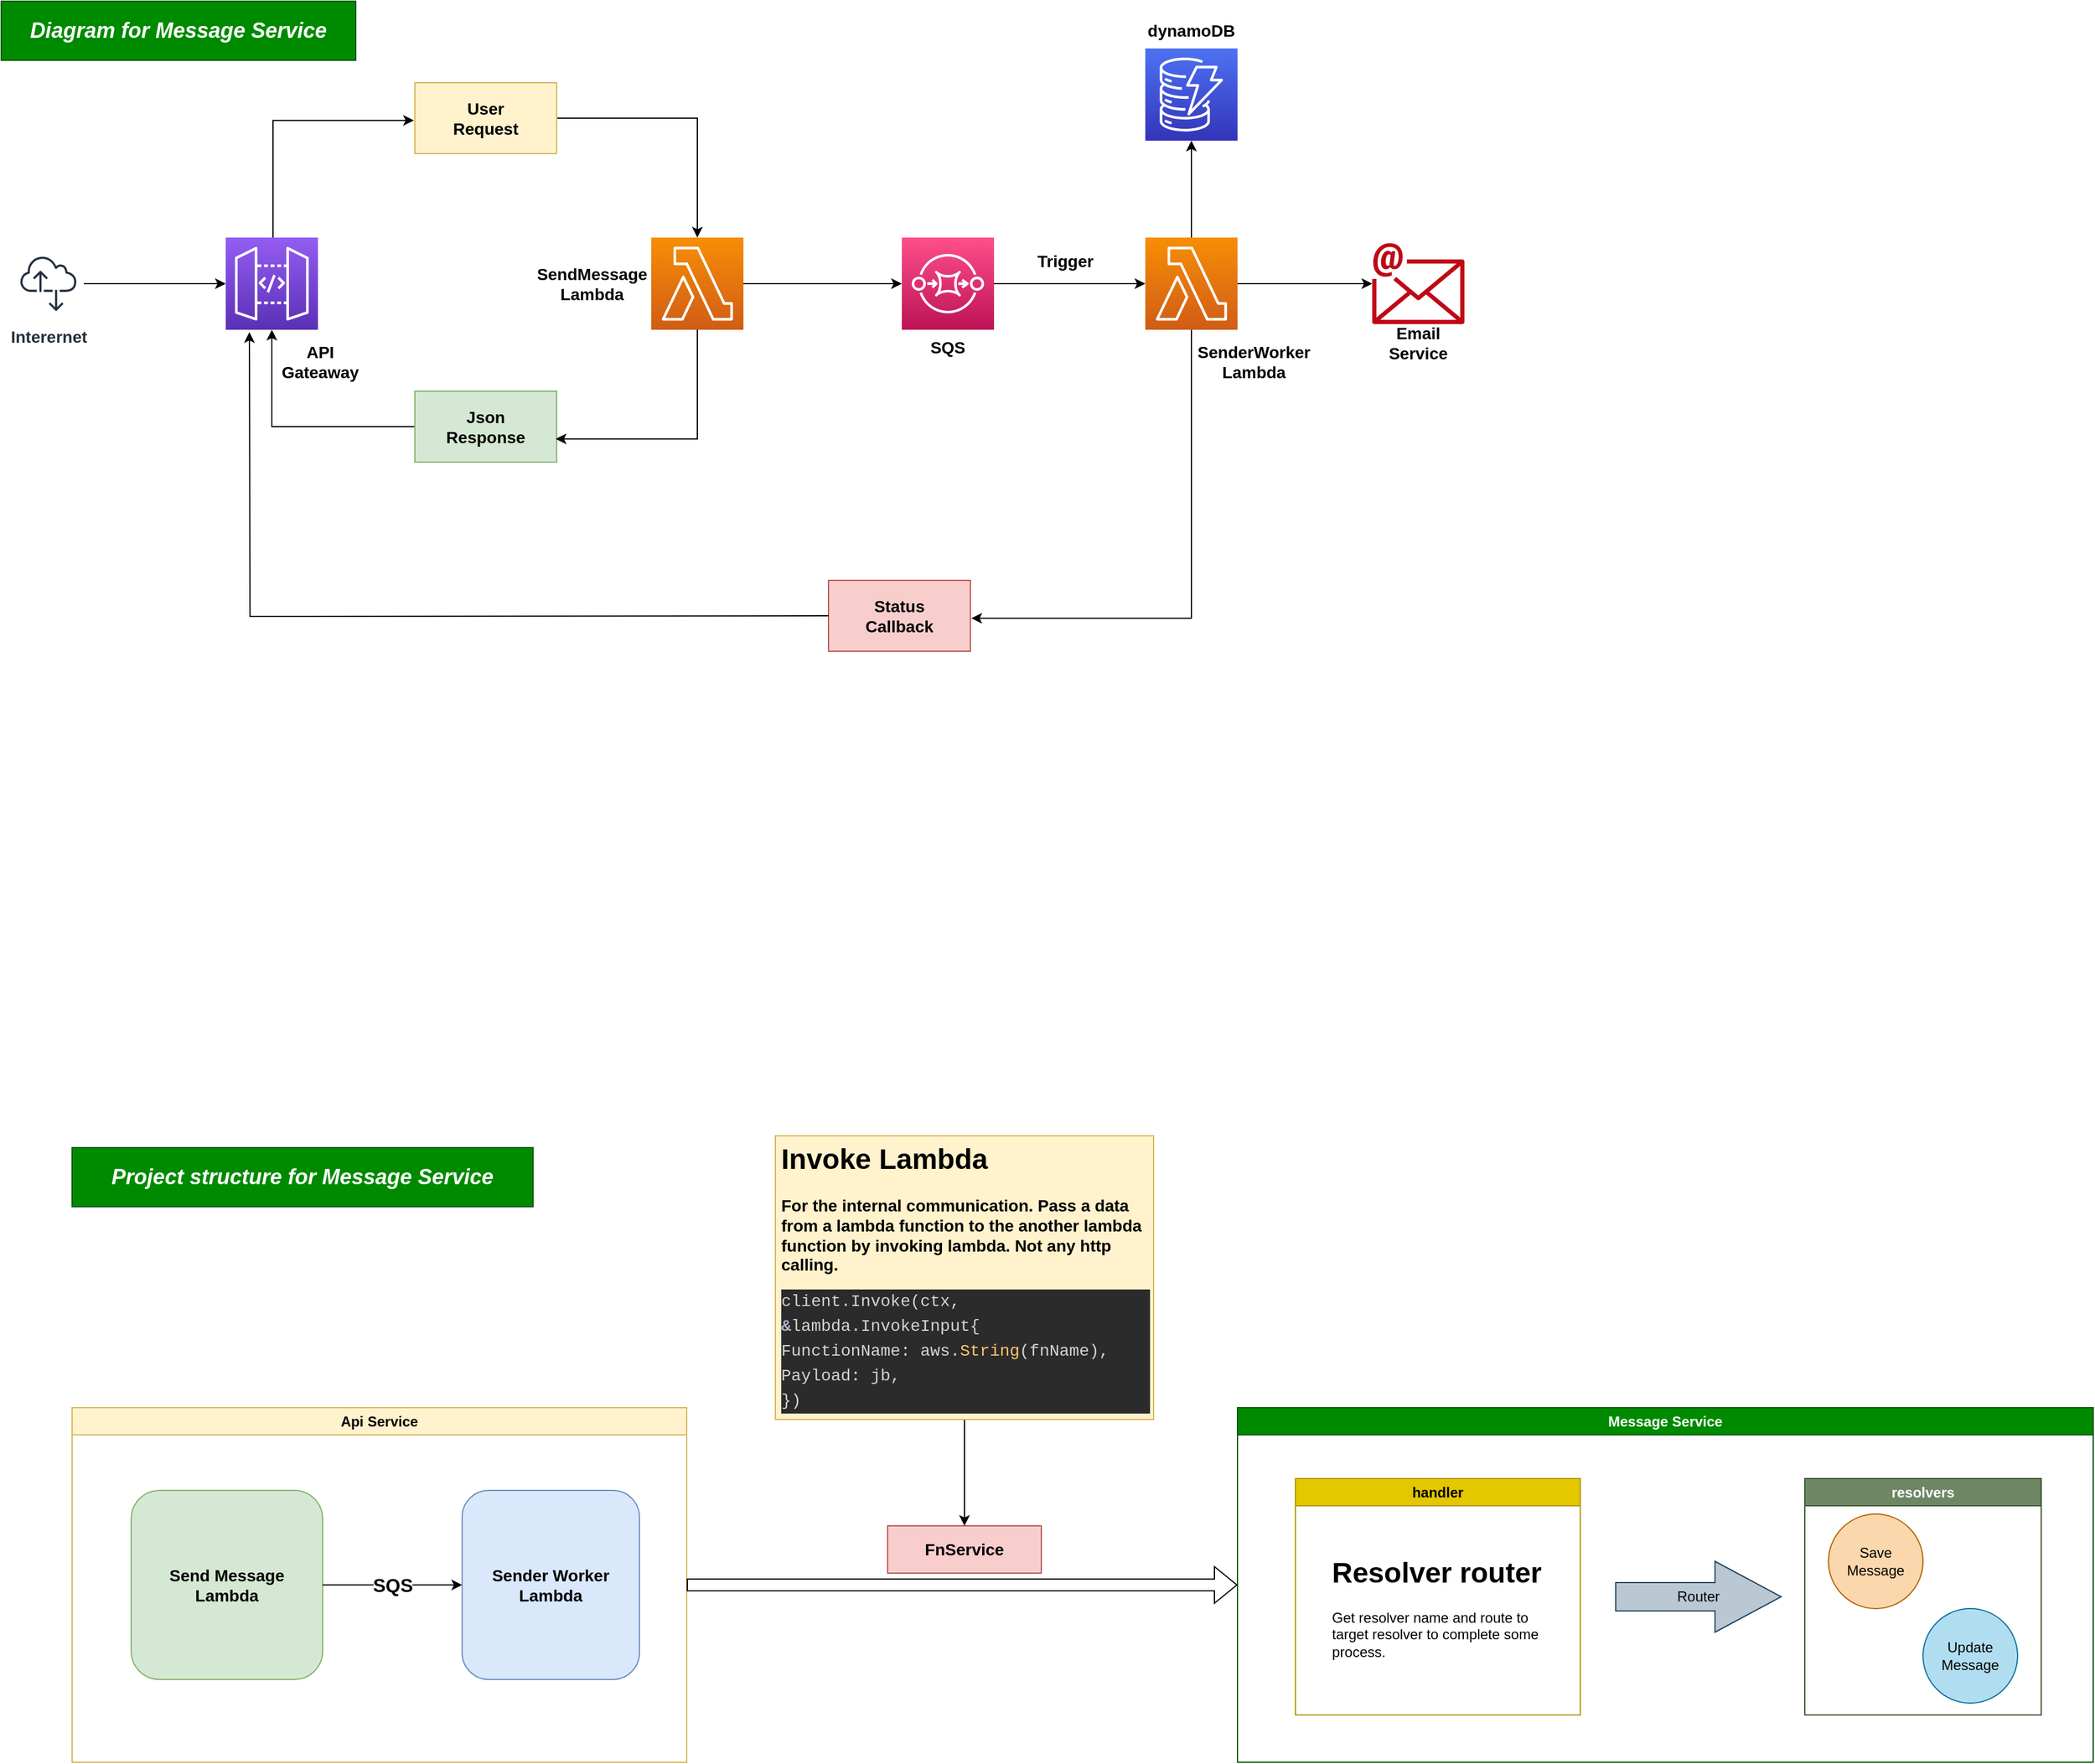 <mxfile version="21.3.3" type="github">
  <diagram id="ZTbM8DwjV0BJ23-4vNRd" name="Page-1">
    <mxGraphModel dx="1762" dy="703" grid="1" gridSize="10" guides="1" tooltips="1" connect="1" arrows="1" fold="1" page="1" pageScale="1" pageWidth="3300" pageHeight="4681" math="0" shadow="0">
      <root>
        <mxCell id="0" />
        <mxCell id="1" parent="0" />
        <mxCell id="XTAPi4LdTYdcreZ4F3mr-39" style="edgeStyle=orthogonalEdgeStyle;rounded=0;orthogonalLoop=1;jettySize=auto;html=1;entryX=-0.007;entryY=0.532;entryDx=0;entryDy=0;entryPerimeter=0;fontSize=14;" parent="1" source="XTAPi4LdTYdcreZ4F3mr-1" target="XTAPi4LdTYdcreZ4F3mr-7" edge="1">
          <mxGeometry relative="1" as="geometry">
            <Array as="points">
              <mxPoint x="1040" y="851" />
            </Array>
          </mxGeometry>
        </mxCell>
        <mxCell id="XTAPi4LdTYdcreZ4F3mr-1" value="" style="sketch=0;points=[[0,0,0],[0.25,0,0],[0.5,0,0],[0.75,0,0],[1,0,0],[0,1,0],[0.25,1,0],[0.5,1,0],[0.75,1,0],[1,1,0],[0,0.25,0],[0,0.5,0],[0,0.75,0],[1,0.25,0],[1,0.5,0],[1,0.75,0]];outlineConnect=0;fontColor=#232F3E;gradientColor=#945DF2;gradientDirection=north;fillColor=#5A30B5;strokeColor=#ffffff;dashed=0;verticalLabelPosition=bottom;verticalAlign=top;align=center;html=1;fontSize=12;fontStyle=0;aspect=fixed;shape=mxgraph.aws4.resourceIcon;resIcon=mxgraph.aws4.api_gateway;" parent="1" vertex="1">
          <mxGeometry x="1000" y="950" width="78" height="78" as="geometry" />
        </mxCell>
        <mxCell id="XTAPi4LdTYdcreZ4F3mr-42" style="edgeStyle=orthogonalEdgeStyle;rounded=0;orthogonalLoop=1;jettySize=auto;html=1;entryX=0.5;entryY=0;entryDx=0;entryDy=0;entryPerimeter=0;fontSize=14;" parent="1" source="XTAPi4LdTYdcreZ4F3mr-7" target="XTAPi4LdTYdcreZ4F3mr-9" edge="1">
          <mxGeometry relative="1" as="geometry" />
        </mxCell>
        <mxCell id="XTAPi4LdTYdcreZ4F3mr-7" value="" style="verticalLabelPosition=bottom;verticalAlign=top;html=1;shape=mxgraph.basic.rect;fillColor2=none;strokeWidth=1;size=20;indent=5;fillColor=#fff2cc;strokeColor=#d6b656;" parent="1" vertex="1">
          <mxGeometry x="1160" y="819" width="120" height="60" as="geometry" />
        </mxCell>
        <mxCell id="XTAPi4LdTYdcreZ4F3mr-55" style="edgeStyle=orthogonalEdgeStyle;rounded=0;orthogonalLoop=1;jettySize=auto;html=1;entryX=0.5;entryY=1;entryDx=0;entryDy=0;entryPerimeter=0;fontSize=14;" parent="1" source="XTAPi4LdTYdcreZ4F3mr-8" target="XTAPi4LdTYdcreZ4F3mr-1" edge="1">
          <mxGeometry relative="1" as="geometry" />
        </mxCell>
        <mxCell id="XTAPi4LdTYdcreZ4F3mr-8" value="" style="verticalLabelPosition=bottom;verticalAlign=top;html=1;shape=mxgraph.basic.rect;fillColor2=none;strokeWidth=1;size=20;indent=5;fillColor=#d5e8d4;strokeColor=#82b366;" parent="1" vertex="1">
          <mxGeometry x="1160" y="1080" width="120" height="60" as="geometry" />
        </mxCell>
        <mxCell id="XTAPi4LdTYdcreZ4F3mr-24" style="edgeStyle=orthogonalEdgeStyle;rounded=0;orthogonalLoop=1;jettySize=auto;html=1;entryX=0;entryY=0.5;entryDx=0;entryDy=0;entryPerimeter=0;" parent="1" source="XTAPi4LdTYdcreZ4F3mr-9" target="XTAPi4LdTYdcreZ4F3mr-10" edge="1">
          <mxGeometry relative="1" as="geometry" />
        </mxCell>
        <mxCell id="XTAPi4LdTYdcreZ4F3mr-54" style="edgeStyle=orthogonalEdgeStyle;rounded=0;orthogonalLoop=1;jettySize=auto;html=1;entryX=0.993;entryY=0.673;entryDx=0;entryDy=0;entryPerimeter=0;fontSize=14;" parent="1" source="XTAPi4LdTYdcreZ4F3mr-9" target="XTAPi4LdTYdcreZ4F3mr-8" edge="1">
          <mxGeometry relative="1" as="geometry">
            <Array as="points">
              <mxPoint x="1399" y="1120" />
            </Array>
          </mxGeometry>
        </mxCell>
        <mxCell id="XTAPi4LdTYdcreZ4F3mr-9" value="" style="sketch=0;points=[[0,0,0],[0.25,0,0],[0.5,0,0],[0.75,0,0],[1,0,0],[0,1,0],[0.25,1,0],[0.5,1,0],[0.75,1,0],[1,1,0],[0,0.25,0],[0,0.5,0],[0,0.75,0],[1,0.25,0],[1,0.5,0],[1,0.75,0]];outlineConnect=0;fontColor=#232F3E;gradientColor=#F78E04;gradientDirection=north;fillColor=#D05C17;strokeColor=#ffffff;dashed=0;verticalLabelPosition=bottom;verticalAlign=top;align=center;html=1;fontSize=12;fontStyle=0;aspect=fixed;shape=mxgraph.aws4.resourceIcon;resIcon=mxgraph.aws4.lambda;" parent="1" vertex="1">
          <mxGeometry x="1360" y="950" width="78" height="78" as="geometry" />
        </mxCell>
        <mxCell id="XTAPi4LdTYdcreZ4F3mr-25" style="edgeStyle=orthogonalEdgeStyle;rounded=0;orthogonalLoop=1;jettySize=auto;html=1;entryX=0;entryY=0.5;entryDx=0;entryDy=0;entryPerimeter=0;" parent="1" source="XTAPi4LdTYdcreZ4F3mr-10" target="XTAPi4LdTYdcreZ4F3mr-14" edge="1">
          <mxGeometry relative="1" as="geometry" />
        </mxCell>
        <mxCell id="XTAPi4LdTYdcreZ4F3mr-10" value="" style="sketch=0;points=[[0,0,0],[0.25,0,0],[0.5,0,0],[0.75,0,0],[1,0,0],[0,1,0],[0.25,1,0],[0.5,1,0],[0.75,1,0],[1,1,0],[0,0.25,0],[0,0.5,0],[0,0.75,0],[1,0.25,0],[1,0.5,0],[1,0.75,0]];outlineConnect=0;fontColor=#232F3E;gradientColor=#FF4F8B;gradientDirection=north;fillColor=#BC1356;strokeColor=#ffffff;dashed=0;verticalLabelPosition=bottom;verticalAlign=top;align=center;html=1;fontSize=12;fontStyle=0;aspect=fixed;shape=mxgraph.aws4.resourceIcon;resIcon=mxgraph.aws4.sqs;" parent="1" vertex="1">
          <mxGeometry x="1572" y="950" width="78" height="78" as="geometry" />
        </mxCell>
        <mxCell id="XTAPi4LdTYdcreZ4F3mr-11" value="" style="sketch=0;points=[[0,0,0],[0.25,0,0],[0.5,0,0],[0.75,0,0],[1,0,0],[0,1,0],[0.25,1,0],[0.5,1,0],[0.75,1,0],[1,1,0],[0,0.25,0],[0,0.5,0],[0,0.75,0],[1,0.25,0],[1,0.5,0],[1,0.75,0]];outlineConnect=0;fontColor=#232F3E;gradientColor=#4D72F3;gradientDirection=north;fillColor=#3334B9;strokeColor=#ffffff;dashed=0;verticalLabelPosition=bottom;verticalAlign=top;align=center;html=1;fontSize=12;fontStyle=0;aspect=fixed;shape=mxgraph.aws4.resourceIcon;resIcon=mxgraph.aws4.dynamodb;" parent="1" vertex="1">
          <mxGeometry x="1778" y="790" width="78" height="78" as="geometry" />
        </mxCell>
        <mxCell id="XTAPi4LdTYdcreZ4F3mr-12" value="" style="sketch=0;outlineConnect=0;fontColor=#232F3E;gradientColor=none;fillColor=#BF0816;strokeColor=none;dashed=0;verticalLabelPosition=bottom;verticalAlign=top;align=center;html=1;fontSize=12;fontStyle=0;aspect=fixed;shape=mxgraph.aws4.email;" parent="1" vertex="1">
          <mxGeometry x="1970" y="954.5" width="78" height="69" as="geometry" />
        </mxCell>
        <mxCell id="XTAPi4LdTYdcreZ4F3mr-13" value="" style="verticalLabelPosition=bottom;verticalAlign=top;html=1;shape=mxgraph.basic.rect;fillColor2=none;strokeWidth=1;size=20;indent=5;fillColor=#f8cecc;strokeColor=#b85450;" parent="1" vertex="1">
          <mxGeometry x="1510" y="1240" width="120" height="60" as="geometry" />
        </mxCell>
        <mxCell id="XTAPi4LdTYdcreZ4F3mr-26" style="edgeStyle=orthogonalEdgeStyle;rounded=0;orthogonalLoop=1;jettySize=auto;html=1;entryX=0.5;entryY=1;entryDx=0;entryDy=0;entryPerimeter=0;" parent="1" source="XTAPi4LdTYdcreZ4F3mr-14" target="XTAPi4LdTYdcreZ4F3mr-11" edge="1">
          <mxGeometry relative="1" as="geometry" />
        </mxCell>
        <mxCell id="XTAPi4LdTYdcreZ4F3mr-28" style="edgeStyle=orthogonalEdgeStyle;rounded=0;orthogonalLoop=1;jettySize=auto;html=1;" parent="1" source="XTAPi4LdTYdcreZ4F3mr-14" target="XTAPi4LdTYdcreZ4F3mr-12" edge="1">
          <mxGeometry relative="1" as="geometry" />
        </mxCell>
        <mxCell id="XTAPi4LdTYdcreZ4F3mr-37" style="edgeStyle=orthogonalEdgeStyle;rounded=0;orthogonalLoop=1;jettySize=auto;html=1;entryX=1.007;entryY=0.535;entryDx=0;entryDy=0;entryPerimeter=0;fontSize=14;" parent="1" source="XTAPi4LdTYdcreZ4F3mr-14" target="XTAPi4LdTYdcreZ4F3mr-13" edge="1">
          <mxGeometry relative="1" as="geometry">
            <Array as="points">
              <mxPoint x="1817" y="1272" />
            </Array>
          </mxGeometry>
        </mxCell>
        <mxCell id="XTAPi4LdTYdcreZ4F3mr-14" value="" style="sketch=0;points=[[0,0,0],[0.25,0,0],[0.5,0,0],[0.75,0,0],[1,0,0],[0,1,0],[0.25,1,0],[0.5,1,0],[0.75,1,0],[1,1,0],[0,0.25,0],[0,0.5,0],[0,0.75,0],[1,0.25,0],[1,0.5,0],[1,0.75,0]];outlineConnect=0;fontColor=#232F3E;gradientColor=#F78E04;gradientDirection=north;fillColor=#D05C17;strokeColor=#ffffff;dashed=0;verticalLabelPosition=bottom;verticalAlign=top;align=center;html=1;fontSize=12;fontStyle=0;aspect=fixed;shape=mxgraph.aws4.resourceIcon;resIcon=mxgraph.aws4.lambda;" parent="1" vertex="1">
          <mxGeometry x="1778" y="950" width="78" height="78" as="geometry" />
        </mxCell>
        <mxCell id="XTAPi4LdTYdcreZ4F3mr-33" value="User Request" style="text;html=1;strokeColor=none;fillColor=none;align=center;verticalAlign=middle;whiteSpace=wrap;rounded=0;fontSize=14;fontStyle=1" parent="1" vertex="1">
          <mxGeometry x="1190" y="834" width="60" height="30" as="geometry" />
        </mxCell>
        <mxCell id="XTAPi4LdTYdcreZ4F3mr-34" value="Json Response" style="text;html=1;strokeColor=none;fillColor=none;align=center;verticalAlign=middle;whiteSpace=wrap;rounded=0;fontSize=14;fontStyle=1" parent="1" vertex="1">
          <mxGeometry x="1190" y="1095" width="60" height="30" as="geometry" />
        </mxCell>
        <mxCell id="XTAPi4LdTYdcreZ4F3mr-38" style="edgeStyle=orthogonalEdgeStyle;rounded=0;orthogonalLoop=1;jettySize=auto;html=1;fontSize=14;" parent="1" edge="1">
          <mxGeometry relative="1" as="geometry">
            <mxPoint x="1020" y="1030" as="targetPoint" />
            <mxPoint x="1510" y="1270" as="sourcePoint" />
          </mxGeometry>
        </mxCell>
        <mxCell id="XTAPi4LdTYdcreZ4F3mr-35" value="Status Callback" style="text;html=1;strokeColor=none;fillColor=none;align=center;verticalAlign=middle;whiteSpace=wrap;rounded=0;fontSize=14;fontStyle=1" parent="1" vertex="1">
          <mxGeometry x="1540" y="1255" width="60" height="30" as="geometry" />
        </mxCell>
        <mxCell id="XTAPi4LdTYdcreZ4F3mr-43" value="&lt;b&gt;SQS&lt;/b&gt;" style="text;html=1;strokeColor=none;fillColor=none;align=center;verticalAlign=middle;whiteSpace=wrap;rounded=0;fontSize=14;" parent="1" vertex="1">
          <mxGeometry x="1581" y="1028" width="60" height="30" as="geometry" />
        </mxCell>
        <mxCell id="XTAPi4LdTYdcreZ4F3mr-44" value="SendMessage Lambda" style="text;html=1;strokeColor=none;fillColor=none;align=center;verticalAlign=middle;whiteSpace=wrap;rounded=0;fontSize=14;fontStyle=1" parent="1" vertex="1">
          <mxGeometry x="1260" y="974" width="100" height="30" as="geometry" />
        </mxCell>
        <mxCell id="XTAPi4LdTYdcreZ4F3mr-46" value="SenderWorker Lambda" style="text;html=1;strokeColor=none;fillColor=none;align=center;verticalAlign=middle;whiteSpace=wrap;rounded=0;fontSize=14;fontStyle=1" parent="1" vertex="1">
          <mxGeometry x="1820" y="1040" width="100" height="30" as="geometry" />
        </mxCell>
        <mxCell id="XTAPi4LdTYdcreZ4F3mr-47" value="&lt;b&gt;dynamoDB&lt;/b&gt;" style="text;html=1;strokeColor=none;fillColor=none;align=center;verticalAlign=middle;whiteSpace=wrap;rounded=0;fontSize=14;" parent="1" vertex="1">
          <mxGeometry x="1787" y="760" width="60" height="30" as="geometry" />
        </mxCell>
        <mxCell id="XTAPi4LdTYdcreZ4F3mr-48" value="&lt;b&gt;Email Service&lt;/b&gt;" style="text;html=1;strokeColor=none;fillColor=none;align=center;verticalAlign=middle;whiteSpace=wrap;rounded=0;fontSize=14;" parent="1" vertex="1">
          <mxGeometry x="1979" y="1023.5" width="60" height="30" as="geometry" />
        </mxCell>
        <mxCell id="XTAPi4LdTYdcreZ4F3mr-51" value="&lt;b&gt;Trigger&lt;/b&gt;" style="text;html=1;align=center;verticalAlign=middle;resizable=0;points=[];autosize=1;strokeColor=none;fillColor=none;fontSize=14;" parent="1" vertex="1">
          <mxGeometry x="1675" y="955" width="70" height="30" as="geometry" />
        </mxCell>
        <mxCell id="XTAPi4LdTYdcreZ4F3mr-52" value="&lt;b&gt;API Gateaway&lt;br&gt;&lt;/b&gt;" style="text;html=1;strokeColor=none;fillColor=none;align=center;verticalAlign=middle;whiteSpace=wrap;rounded=0;fontSize=14;" parent="1" vertex="1">
          <mxGeometry x="1050" y="1040" width="60" height="30" as="geometry" />
        </mxCell>
        <mxCell id="XTAPi4LdTYdcreZ4F3mr-61" style="edgeStyle=orthogonalEdgeStyle;rounded=0;orthogonalLoop=1;jettySize=auto;html=1;entryX=0;entryY=0.5;entryDx=0;entryDy=0;entryPerimeter=0;fontSize=14;" parent="1" source="XTAPi4LdTYdcreZ4F3mr-56" target="XTAPi4LdTYdcreZ4F3mr-1" edge="1">
          <mxGeometry relative="1" as="geometry" />
        </mxCell>
        <mxCell id="XTAPi4LdTYdcreZ4F3mr-56" value="&lt;b&gt;&lt;font style=&quot;font-size: 14px;&quot;&gt;Interernet&lt;/font&gt;&lt;/b&gt;" style="sketch=0;outlineConnect=0;fontColor=#232F3E;gradientColor=none;strokeColor=#232F3E;fillColor=#ffffff;dashed=0;verticalLabelPosition=bottom;verticalAlign=top;align=center;html=1;fontSize=12;fontStyle=0;aspect=fixed;shape=mxgraph.aws4.resourceIcon;resIcon=mxgraph.aws4.internet_alt2;" parent="1" vertex="1">
          <mxGeometry x="820" y="959" width="60" height="60" as="geometry" />
        </mxCell>
        <mxCell id="M6G5RoZs1-UaxuztppJ4-1" value="Api Service" style="swimlane;whiteSpace=wrap;html=1;fillColor=#fff2cc;strokeColor=#d6b656;" vertex="1" parent="1">
          <mxGeometry x="870" y="1940" width="520" height="300" as="geometry" />
        </mxCell>
        <mxCell id="M6G5RoZs1-UaxuztppJ4-4" value="&lt;b&gt;&lt;font style=&quot;font-size: 14px;&quot;&gt;Send Message&lt;br&gt;Lambda&lt;/font&gt;&lt;/b&gt;" style="rounded=1;whiteSpace=wrap;html=1;fillColor=#d5e8d4;strokeColor=#82b366;" vertex="1" parent="M6G5RoZs1-UaxuztppJ4-1">
          <mxGeometry x="50" y="70" width="162" height="160" as="geometry" />
        </mxCell>
        <mxCell id="M6G5RoZs1-UaxuztppJ4-5" value="&lt;b&gt;&lt;font style=&quot;font-size: 14px;&quot;&gt;Sender Worker Lambda&lt;/font&gt;&lt;/b&gt;" style="rounded=1;whiteSpace=wrap;html=1;fillColor=#dae8fc;strokeColor=#6c8ebf;" vertex="1" parent="M6G5RoZs1-UaxuztppJ4-1">
          <mxGeometry x="330" y="70" width="150" height="160" as="geometry" />
        </mxCell>
        <mxCell id="M6G5RoZs1-UaxuztppJ4-6" value="" style="endArrow=classic;html=1;rounded=0;exitX=1;exitY=0.5;exitDx=0;exitDy=0;entryX=0;entryY=0.5;entryDx=0;entryDy=0;" edge="1" parent="M6G5RoZs1-UaxuztppJ4-1" source="M6G5RoZs1-UaxuztppJ4-4" target="M6G5RoZs1-UaxuztppJ4-5">
          <mxGeometry relative="1" as="geometry">
            <mxPoint x="305" y="159.33" as="sourcePoint" />
            <mxPoint x="465" y="159.33" as="targetPoint" />
          </mxGeometry>
        </mxCell>
        <mxCell id="M6G5RoZs1-UaxuztppJ4-7" value="&lt;b&gt;&lt;font style=&quot;font-size: 16px;&quot;&gt;SQS&lt;/font&gt;&lt;/b&gt;" style="edgeLabel;resizable=0;html=1;align=center;verticalAlign=middle;" connectable="0" vertex="1" parent="M6G5RoZs1-UaxuztppJ4-6">
          <mxGeometry relative="1" as="geometry" />
        </mxCell>
        <mxCell id="M6G5RoZs1-UaxuztppJ4-9" value="Message Service" style="swimlane;whiteSpace=wrap;html=1;fillColor=#008a00;strokeColor=#005700;fontColor=#ffffff;" vertex="1" parent="1">
          <mxGeometry x="1856" y="1940" width="724" height="300" as="geometry" />
        </mxCell>
        <mxCell id="M6G5RoZs1-UaxuztppJ4-23" value="handler" style="swimlane;whiteSpace=wrap;html=1;fillColor=#e3c800;fontColor=#000000;strokeColor=#B09500;" vertex="1" parent="M6G5RoZs1-UaxuztppJ4-9">
          <mxGeometry x="49" y="60" width="241" height="200" as="geometry" />
        </mxCell>
        <mxCell id="M6G5RoZs1-UaxuztppJ4-35" value="&lt;h1&gt;Resolver router&lt;/h1&gt;&lt;p&gt;Get resolver name and route to target resolver to complete some process.&lt;/p&gt;&lt;p&gt;&lt;br&gt;&lt;/p&gt;" style="text;html=1;strokeColor=none;fillColor=none;spacing=5;spacingTop=-20;whiteSpace=wrap;overflow=hidden;rounded=0;" vertex="1" parent="M6G5RoZs1-UaxuztppJ4-23">
          <mxGeometry x="25.5" y="60" width="190" height="120" as="geometry" />
        </mxCell>
        <mxCell id="M6G5RoZs1-UaxuztppJ4-26" value="Router" style="shape=singleArrow;whiteSpace=wrap;html=1;arrowWidth=0.4;arrowSize=0.4;fillColor=#bac8d3;strokeColor=#23445d;" vertex="1" parent="M6G5RoZs1-UaxuztppJ4-9">
          <mxGeometry x="320" y="130" width="140" height="60" as="geometry" />
        </mxCell>
        <mxCell id="M6G5RoZs1-UaxuztppJ4-28" value="resolvers" style="swimlane;whiteSpace=wrap;html=1;fillColor=#6d8764;fontColor=#ffffff;strokeColor=#3A5431;" vertex="1" parent="M6G5RoZs1-UaxuztppJ4-9">
          <mxGeometry x="480" y="60" width="200" height="200" as="geometry" />
        </mxCell>
        <mxCell id="M6G5RoZs1-UaxuztppJ4-29" value="Save Message" style="ellipse;whiteSpace=wrap;html=1;fillColor=#fad7ac;strokeColor=#b46504;" vertex="1" parent="M6G5RoZs1-UaxuztppJ4-28">
          <mxGeometry x="20" y="30" width="80" height="80" as="geometry" />
        </mxCell>
        <mxCell id="M6G5RoZs1-UaxuztppJ4-30" value="Update Message" style="ellipse;whiteSpace=wrap;html=1;fillColor=#b1ddf0;strokeColor=#10739e;" vertex="1" parent="M6G5RoZs1-UaxuztppJ4-28">
          <mxGeometry x="100" y="110" width="80" height="80" as="geometry" />
        </mxCell>
        <mxCell id="M6G5RoZs1-UaxuztppJ4-14" value="" style="shape=flexArrow;endArrow=classic;html=1;rounded=0;exitX=1;exitY=0.5;exitDx=0;exitDy=0;entryX=0;entryY=0.5;entryDx=0;entryDy=0;" edge="1" parent="1" source="M6G5RoZs1-UaxuztppJ4-1" target="M6G5RoZs1-UaxuztppJ4-9">
          <mxGeometry width="50" height="50" relative="1" as="geometry">
            <mxPoint x="1549" y="2220" as="sourcePoint" />
            <mxPoint x="1539" y="2100" as="targetPoint" />
          </mxGeometry>
        </mxCell>
        <mxCell id="M6G5RoZs1-UaxuztppJ4-15" value="&lt;b&gt;&lt;font style=&quot;font-size: 14px;&quot;&gt;FnService&lt;/font&gt;&lt;/b&gt;" style="text;html=1;strokeColor=#b85450;fillColor=#f8cecc;align=center;verticalAlign=middle;whiteSpace=wrap;rounded=0;" vertex="1" parent="1">
          <mxGeometry x="1560" y="2040" width="130" height="40" as="geometry" />
        </mxCell>
        <mxCell id="M6G5RoZs1-UaxuztppJ4-21" style="edgeStyle=orthogonalEdgeStyle;rounded=0;orthogonalLoop=1;jettySize=auto;html=1;entryX=0.5;entryY=0;entryDx=0;entryDy=0;" edge="1" parent="1" source="M6G5RoZs1-UaxuztppJ4-19" target="M6G5RoZs1-UaxuztppJ4-15">
          <mxGeometry relative="1" as="geometry" />
        </mxCell>
        <mxCell id="M6G5RoZs1-UaxuztppJ4-19" value="&lt;h1&gt;Invoke Lambda&lt;/h1&gt;&lt;p&gt;&lt;font style=&quot;font-size: 14px;&quot;&gt;&lt;b&gt;For the internal communication. Pass a data from a lambda function to the another lambda function by invoking lambda. Not any http calling.&lt;/b&gt;&lt;/font&gt;&lt;/p&gt;&lt;div style=&quot;color: rgb(212, 212, 212); background-color: rgb(43, 43, 43); font-family: Menlo, Monaco, &amp;quot;Courier New&amp;quot;, monospace; font-size: 14px; line-height: 21px;&quot;&gt;&lt;div&gt;client.Invoke(ctx, &lt;span style=&quot;color: #a9b7c6;font-weight: bold;&quot;&gt;&amp;amp;&lt;/span&gt;lambda.InvokeInput{&lt;/div&gt;&lt;div&gt;        FunctionName: aws.&lt;span style=&quot;color: #ffc66d;&quot;&gt;String&lt;/span&gt;(fnName),&lt;/div&gt;&lt;div&gt;        Payload: jb,&lt;/div&gt;&lt;div&gt;    })&lt;/div&gt;&lt;/div&gt;&lt;p&gt;&lt;br&gt;&lt;/p&gt;" style="text;html=1;strokeColor=#d6b656;fillColor=#fff2cc;spacing=5;spacingTop=-20;whiteSpace=wrap;overflow=hidden;rounded=0;" vertex="1" parent="1">
          <mxGeometry x="1465" y="1710" width="320" height="240" as="geometry" />
        </mxCell>
        <mxCell id="M6G5RoZs1-UaxuztppJ4-36" value="&lt;b&gt;&lt;i&gt;&lt;font style=&quot;font-size: 18px;&quot;&gt;Diagram for Message Service&lt;/font&gt;&lt;/i&gt;&lt;/b&gt;" style="text;html=1;strokeColor=#005700;fillColor=#008a00;align=center;verticalAlign=middle;whiteSpace=wrap;rounded=0;fontColor=#ffffff;" vertex="1" parent="1">
          <mxGeometry x="810" y="750" width="300" height="50" as="geometry" />
        </mxCell>
        <mxCell id="M6G5RoZs1-UaxuztppJ4-38" value="&lt;b&gt;&lt;i&gt;&lt;font style=&quot;font-size: 18px;&quot;&gt;Project structure for Message Service&lt;/font&gt;&lt;/i&gt;&lt;/b&gt;" style="text;html=1;strokeColor=#005700;fillColor=#008a00;align=center;verticalAlign=middle;whiteSpace=wrap;rounded=0;fontColor=#ffffff;" vertex="1" parent="1">
          <mxGeometry x="870" y="1720" width="390" height="50" as="geometry" />
        </mxCell>
      </root>
    </mxGraphModel>
  </diagram>
</mxfile>
